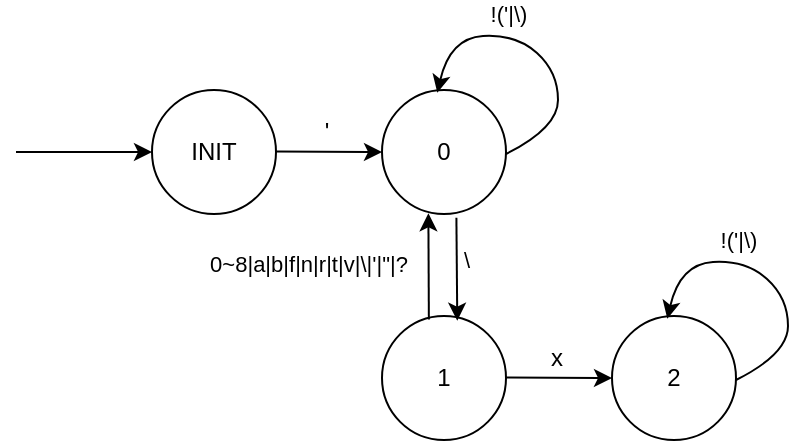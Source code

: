 <mxfile version="20.8.20" type="github">
  <diagram name="第 1 页" id="1Hu0rR5MAEPpTLeVat40">
    <mxGraphModel dx="374" dy="198" grid="0" gridSize="10" guides="1" tooltips="1" connect="1" arrows="1" fold="1" page="1" pageScale="1" pageWidth="827" pageHeight="1169" math="0" shadow="0">
      <root>
        <mxCell id="0" />
        <mxCell id="1" parent="0" />
        <mxCell id="Ugb7wUQW9oK9LGEoKZRi-2" value="INIT" style="ellipse;whiteSpace=wrap;html=1;aspect=fixed;" vertex="1" parent="1">
          <mxGeometry x="139" y="193" width="62" height="62" as="geometry" />
        </mxCell>
        <mxCell id="Ugb7wUQW9oK9LGEoKZRi-3" value="0" style="ellipse;whiteSpace=wrap;html=1;aspect=fixed;" vertex="1" parent="1">
          <mxGeometry x="254" y="193" width="62" height="62" as="geometry" />
        </mxCell>
        <mxCell id="Ugb7wUQW9oK9LGEoKZRi-4" value="" style="endArrow=classic;html=1;rounded=0;" edge="1" parent="1">
          <mxGeometry width="50" height="50" relative="1" as="geometry">
            <mxPoint x="71" y="224" as="sourcePoint" />
            <mxPoint x="139" y="224" as="targetPoint" />
          </mxGeometry>
        </mxCell>
        <mxCell id="Ugb7wUQW9oK9LGEoKZRi-5" value="" style="endArrow=classic;html=1;rounded=0;entryX=0;entryY=0.5;entryDx=0;entryDy=0;" edge="1" parent="1" target="Ugb7wUQW9oK9LGEoKZRi-3">
          <mxGeometry width="50" height="50" relative="1" as="geometry">
            <mxPoint x="201" y="223.76" as="sourcePoint" />
            <mxPoint x="269" y="223.76" as="targetPoint" />
          </mxGeometry>
        </mxCell>
        <mxCell id="Ugb7wUQW9oK9LGEoKZRi-6" value="&#39;" style="text;html=1;align=center;verticalAlign=middle;resizable=0;points=[];autosize=1;strokeColor=none;fillColor=none;" vertex="1" parent="1">
          <mxGeometry x="216" y="201" width="20" height="26" as="geometry" />
        </mxCell>
        <mxCell id="Ugb7wUQW9oK9LGEoKZRi-7" value="" style="curved=1;endArrow=classic;html=1;rounded=0;entryX=0.446;entryY=0.022;entryDx=0;entryDy=0;entryPerimeter=0;" edge="1" parent="1" target="Ugb7wUQW9oK9LGEoKZRi-3">
          <mxGeometry width="50" height="50" relative="1" as="geometry">
            <mxPoint x="316" y="225" as="sourcePoint" />
            <mxPoint x="366" y="175" as="targetPoint" />
            <Array as="points">
              <mxPoint x="342" y="212" />
              <mxPoint x="342" y="184" />
              <mxPoint x="321" y="165" />
              <mxPoint x="288" y="167" />
            </Array>
          </mxGeometry>
        </mxCell>
        <mxCell id="Ugb7wUQW9oK9LGEoKZRi-8" value="!(&#39;|\)" style="edgeLabel;html=1;align=center;verticalAlign=middle;resizable=0;points=[];" vertex="1" connectable="0" parent="Ugb7wUQW9oK9LGEoKZRi-7">
          <mxGeometry x="0.323" y="-2" relative="1" as="geometry">
            <mxPoint x="7" y="-9" as="offset" />
          </mxGeometry>
        </mxCell>
        <mxCell id="Ugb7wUQW9oK9LGEoKZRi-10" value="1" style="ellipse;whiteSpace=wrap;html=1;aspect=fixed;" vertex="1" parent="1">
          <mxGeometry x="254" y="306" width="62" height="62" as="geometry" />
        </mxCell>
        <mxCell id="Ugb7wUQW9oK9LGEoKZRi-11" value="" style="endArrow=classic;html=1;rounded=0;exitX=0.6;exitY=1.031;exitDx=0;exitDy=0;exitPerimeter=0;entryX=0.607;entryY=0.038;entryDx=0;entryDy=0;entryPerimeter=0;" edge="1" parent="1" target="Ugb7wUQW9oK9LGEoKZRi-10" source="Ugb7wUQW9oK9LGEoKZRi-3">
          <mxGeometry width="50" height="50" relative="1" as="geometry">
            <mxPoint x="201" y="336.76" as="sourcePoint" />
            <mxPoint x="269" y="336.76" as="targetPoint" />
          </mxGeometry>
        </mxCell>
        <mxCell id="Ugb7wUQW9oK9LGEoKZRi-15" value="\" style="edgeLabel;html=1;align=center;verticalAlign=middle;resizable=0;points=[];" vertex="1" connectable="0" parent="Ugb7wUQW9oK9LGEoKZRi-11">
          <mxGeometry x="-0.419" relative="1" as="geometry">
            <mxPoint x="4" y="6" as="offset" />
          </mxGeometry>
        </mxCell>
        <mxCell id="Ugb7wUQW9oK9LGEoKZRi-16" value="2" style="ellipse;whiteSpace=wrap;html=1;aspect=fixed;" vertex="1" parent="1">
          <mxGeometry x="369" y="306" width="62" height="62" as="geometry" />
        </mxCell>
        <mxCell id="Ugb7wUQW9oK9LGEoKZRi-17" value="" style="endArrow=classic;html=1;rounded=0;entryX=0;entryY=0.5;entryDx=0;entryDy=0;" edge="1" parent="1" target="Ugb7wUQW9oK9LGEoKZRi-16">
          <mxGeometry width="50" height="50" relative="1" as="geometry">
            <mxPoint x="316" y="336.76" as="sourcePoint" />
            <mxPoint x="384" y="336.76" as="targetPoint" />
          </mxGeometry>
        </mxCell>
        <mxCell id="Ugb7wUQW9oK9LGEoKZRi-18" value="x" style="text;html=1;align=center;verticalAlign=middle;resizable=0;points=[];autosize=1;strokeColor=none;fillColor=none;" vertex="1" parent="1">
          <mxGeometry x="329" y="314" width="24" height="26" as="geometry" />
        </mxCell>
        <mxCell id="Ugb7wUQW9oK9LGEoKZRi-19" value="" style="curved=1;endArrow=classic;html=1;rounded=0;entryX=0.446;entryY=0.022;entryDx=0;entryDy=0;entryPerimeter=0;" edge="1" parent="1" target="Ugb7wUQW9oK9LGEoKZRi-16">
          <mxGeometry width="50" height="50" relative="1" as="geometry">
            <mxPoint x="431" y="338" as="sourcePoint" />
            <mxPoint x="481" y="288" as="targetPoint" />
            <Array as="points">
              <mxPoint x="457" y="325" />
              <mxPoint x="457" y="297" />
              <mxPoint x="436" y="278" />
              <mxPoint x="403" y="280" />
            </Array>
          </mxGeometry>
        </mxCell>
        <mxCell id="Ugb7wUQW9oK9LGEoKZRi-20" value="!(&#39;|\)" style="edgeLabel;html=1;align=center;verticalAlign=middle;resizable=0;points=[];" vertex="1" connectable="0" parent="Ugb7wUQW9oK9LGEoKZRi-19">
          <mxGeometry x="0.323" y="-2" relative="1" as="geometry">
            <mxPoint x="7" y="-9" as="offset" />
          </mxGeometry>
        </mxCell>
        <mxCell id="Ugb7wUQW9oK9LGEoKZRi-22" value="" style="endArrow=classic;html=1;rounded=0;exitX=0.378;exitY=0.028;exitDx=0;exitDy=0;exitPerimeter=0;entryX=0.374;entryY=0.994;entryDx=0;entryDy=0;entryPerimeter=0;" edge="1" parent="1" source="Ugb7wUQW9oK9LGEoKZRi-10" target="Ugb7wUQW9oK9LGEoKZRi-3">
          <mxGeometry width="50" height="50" relative="1" as="geometry">
            <mxPoint x="322" y="260" as="sourcePoint" />
            <mxPoint x="322" y="314" as="targetPoint" />
          </mxGeometry>
        </mxCell>
        <mxCell id="Ugb7wUQW9oK9LGEoKZRi-23" value="0~8|a|b|f|n|r|t|v|\|&#39;|&quot;|?" style="edgeLabel;html=1;align=center;verticalAlign=middle;resizable=0;points=[];" vertex="1" connectable="0" parent="Ugb7wUQW9oK9LGEoKZRi-22">
          <mxGeometry x="-0.419" relative="1" as="geometry">
            <mxPoint x="-61" y="-12" as="offset" />
          </mxGeometry>
        </mxCell>
      </root>
    </mxGraphModel>
  </diagram>
</mxfile>
